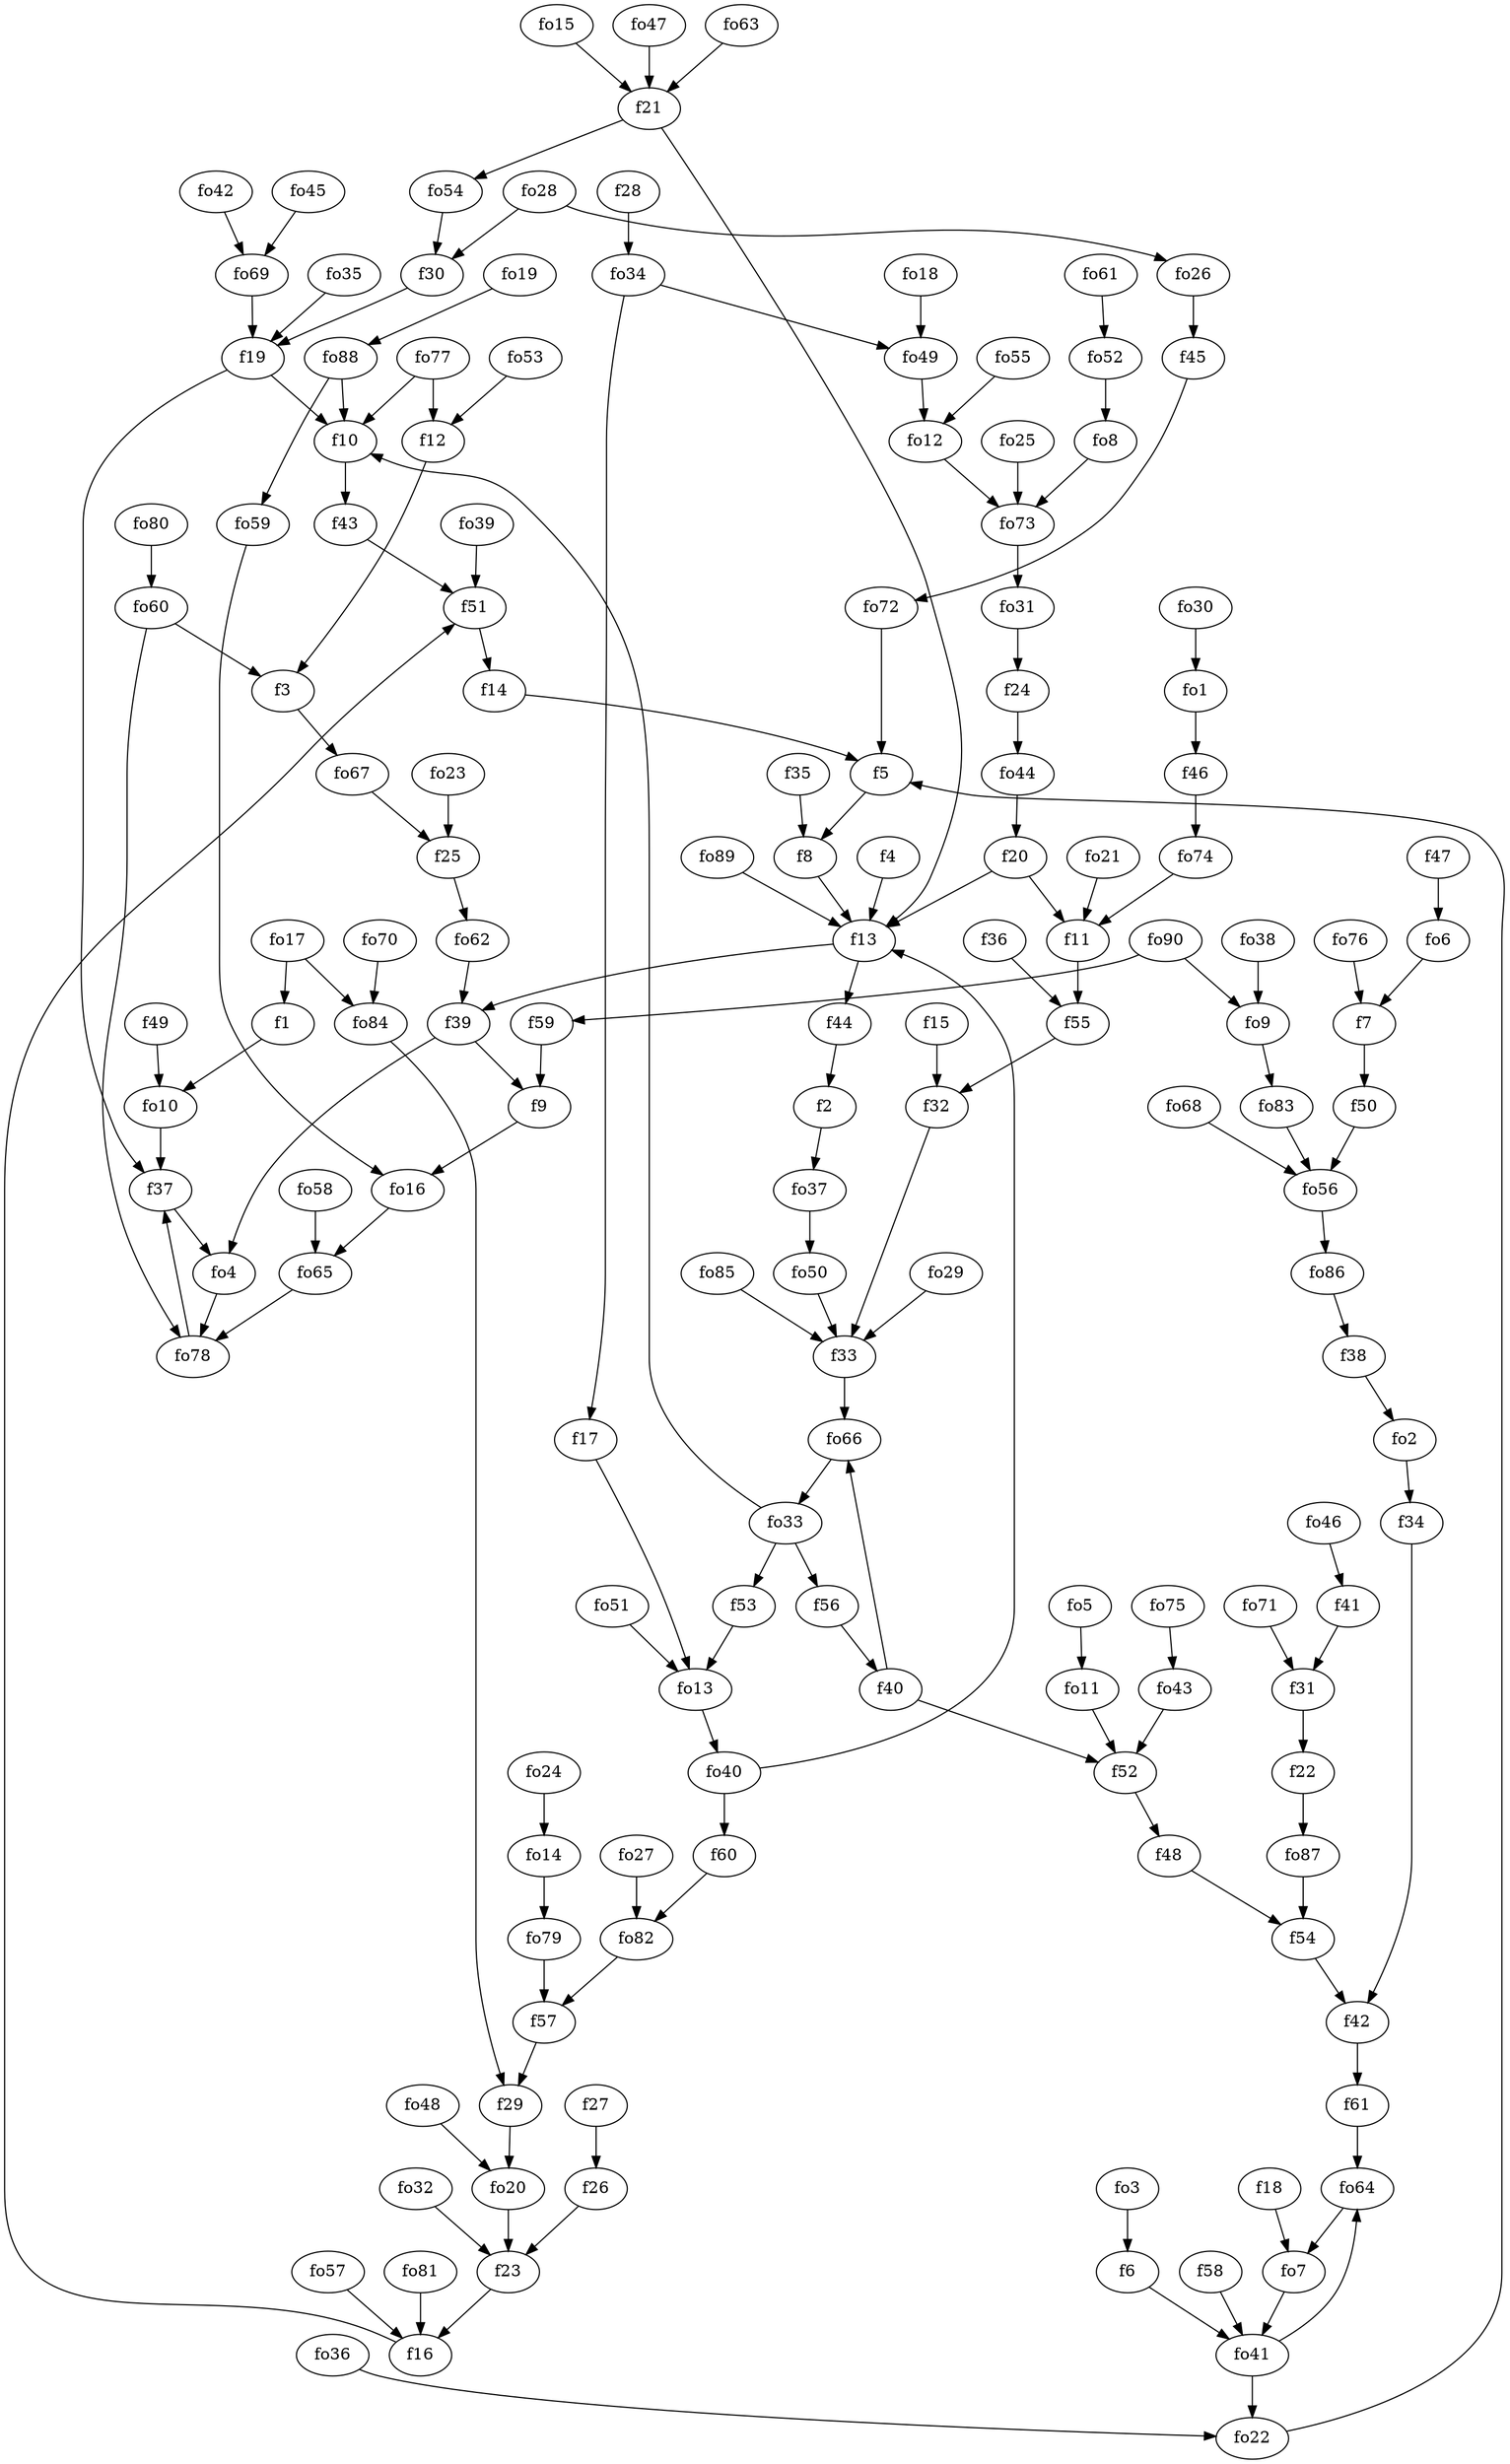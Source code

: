 strict digraph  {
f1;
f2;
f3;
f4;
f5;
f6;
f7;
f8;
f9;
f10;
f11;
f12;
f13;
f14;
f15;
f16;
f17;
f18;
f19;
f20;
f21;
f22;
f23;
f24;
f25;
f26;
f27;
f28;
f29;
f30;
f31;
f32;
f33;
f34;
f35;
f36;
f37;
f38;
f39;
f40;
f41;
f42;
f43;
f44;
f45;
f46;
f47;
f48;
f49;
f50;
f51;
f52;
f53;
f54;
f55;
f56;
f57;
f58;
f59;
f60;
f61;
fo1;
fo2;
fo3;
fo4;
fo5;
fo6;
fo7;
fo8;
fo9;
fo10;
fo11;
fo12;
fo13;
fo14;
fo15;
fo16;
fo17;
fo18;
fo19;
fo20;
fo21;
fo22;
fo23;
fo24;
fo25;
fo26;
fo27;
fo28;
fo29;
fo30;
fo31;
fo32;
fo33;
fo34;
fo35;
fo36;
fo37;
fo38;
fo39;
fo40;
fo41;
fo42;
fo43;
fo44;
fo45;
fo46;
fo47;
fo48;
fo49;
fo50;
fo51;
fo52;
fo53;
fo54;
fo55;
fo56;
fo57;
fo58;
fo59;
fo60;
fo61;
fo62;
fo63;
fo64;
fo65;
fo66;
fo67;
fo68;
fo69;
fo70;
fo71;
fo72;
fo73;
fo74;
fo75;
fo76;
fo77;
fo78;
fo79;
fo80;
fo81;
fo82;
fo83;
fo84;
fo85;
fo86;
fo87;
fo88;
fo89;
fo90;
f1 -> fo10  [weight=2];
f2 -> fo37  [weight=2];
f3 -> fo67  [weight=2];
f4 -> f13  [weight=2];
f5 -> f8  [weight=2];
f6 -> fo41  [weight=2];
f7 -> f50  [weight=2];
f8 -> f13  [weight=2];
f9 -> fo16  [weight=2];
f10 -> f43  [weight=2];
f11 -> f55  [weight=2];
f12 -> f3  [weight=2];
f13 -> f39  [weight=2];
f13 -> f44  [weight=2];
f14 -> f5  [weight=2];
f15 -> f32  [weight=2];
f16 -> f51  [weight=2];
f17 -> fo13  [weight=2];
f18 -> fo7  [weight=2];
f19 -> f10  [weight=2];
f19 -> f37  [weight=2];
f20 -> f11  [weight=2];
f20 -> f13  [weight=2];
f21 -> f13  [weight=2];
f21 -> fo54  [weight=2];
f22 -> fo87  [weight=2];
f23 -> f16  [weight=2];
f24 -> fo44  [weight=2];
f25 -> fo62  [weight=2];
f26 -> f23  [weight=2];
f27 -> f26  [weight=2];
f28 -> fo34  [weight=2];
f29 -> fo20  [weight=2];
f30 -> f19  [weight=2];
f31 -> f22  [weight=2];
f32 -> f33  [weight=2];
f33 -> fo66  [weight=2];
f34 -> f42  [weight=2];
f35 -> f8  [weight=2];
f36 -> f55  [weight=2];
f37 -> fo4  [weight=2];
f38 -> fo2  [weight=2];
f39 -> fo4  [weight=2];
f39 -> f9  [weight=2];
f40 -> f52  [weight=2];
f40 -> fo66  [weight=2];
f41 -> f31  [weight=2];
f42 -> f61  [weight=2];
f43 -> f51  [weight=2];
f44 -> f2  [weight=2];
f45 -> fo72  [weight=2];
f46 -> fo74  [weight=2];
f47 -> fo6  [weight=2];
f48 -> f54  [weight=2];
f49 -> fo10  [weight=2];
f50 -> fo56  [weight=2];
f51 -> f14  [weight=2];
f52 -> f48  [weight=2];
f53 -> fo13  [weight=2];
f54 -> f42  [weight=2];
f55 -> f32  [weight=2];
f56 -> f40  [weight=2];
f57 -> f29  [weight=2];
f58 -> fo41  [weight=2];
f59 -> f9  [weight=2];
f60 -> fo82  [weight=2];
f61 -> fo64  [weight=2];
fo1 -> f46  [weight=2];
fo2 -> f34  [weight=2];
fo3 -> f6  [weight=2];
fo4 -> fo78  [weight=2];
fo5 -> fo11  [weight=2];
fo6 -> f7  [weight=2];
fo7 -> fo41  [weight=2];
fo8 -> fo73  [weight=2];
fo9 -> fo83  [weight=2];
fo10 -> f37  [weight=2];
fo11 -> f52  [weight=2];
fo12 -> fo73  [weight=2];
fo13 -> fo40  [weight=2];
fo14 -> fo79  [weight=2];
fo15 -> f21  [weight=2];
fo16 -> fo65  [weight=2];
fo17 -> fo84  [weight=2];
fo17 -> f1  [weight=2];
fo18 -> fo49  [weight=2];
fo19 -> fo88  [weight=2];
fo20 -> f23  [weight=2];
fo21 -> f11  [weight=2];
fo22 -> f5  [weight=2];
fo23 -> f25  [weight=2];
fo24 -> fo14  [weight=2];
fo25 -> fo73  [weight=2];
fo26 -> f45  [weight=2];
fo27 -> fo82  [weight=2];
fo28 -> f30  [weight=2];
fo28 -> fo26  [weight=2];
fo29 -> f33  [weight=2];
fo30 -> fo1  [weight=2];
fo31 -> f24  [weight=2];
fo32 -> f23  [weight=2];
fo33 -> f56  [weight=2];
fo33 -> f53  [weight=2];
fo33 -> f10  [weight=2];
fo34 -> f17  [weight=2];
fo34 -> fo49  [weight=2];
fo35 -> f19  [weight=2];
fo36 -> fo22  [weight=2];
fo37 -> fo50  [weight=2];
fo38 -> fo9  [weight=2];
fo39 -> f51  [weight=2];
fo40 -> f60  [weight=2];
fo40 -> f13  [weight=2];
fo41 -> fo64  [weight=2];
fo41 -> fo22  [weight=2];
fo42 -> fo69  [weight=2];
fo43 -> f52  [weight=2];
fo44 -> f20  [weight=2];
fo45 -> fo69  [weight=2];
fo46 -> f41  [weight=2];
fo47 -> f21  [weight=2];
fo48 -> fo20  [weight=2];
fo49 -> fo12  [weight=2];
fo50 -> f33  [weight=2];
fo51 -> fo13  [weight=2];
fo52 -> fo8  [weight=2];
fo53 -> f12  [weight=2];
fo54 -> f30  [weight=2];
fo55 -> fo12  [weight=2];
fo56 -> fo86  [weight=2];
fo57 -> f16  [weight=2];
fo58 -> fo65  [weight=2];
fo59 -> fo16  [weight=2];
fo60 -> fo78  [weight=2];
fo60 -> f3  [weight=2];
fo61 -> fo52  [weight=2];
fo62 -> f39  [weight=2];
fo63 -> f21  [weight=2];
fo64 -> fo7  [weight=2];
fo65 -> fo78  [weight=2];
fo66 -> fo33  [weight=2];
fo67 -> f25  [weight=2];
fo68 -> fo56  [weight=2];
fo69 -> f19  [weight=2];
fo70 -> fo84  [weight=2];
fo71 -> f31  [weight=2];
fo72 -> f5  [weight=2];
fo73 -> fo31  [weight=2];
fo74 -> f11  [weight=2];
fo75 -> fo43  [weight=2];
fo76 -> f7  [weight=2];
fo77 -> f10  [weight=2];
fo77 -> f12  [weight=2];
fo78 -> f37  [weight=2];
fo79 -> f57  [weight=2];
fo80 -> fo60  [weight=2];
fo81 -> f16  [weight=2];
fo82 -> f57  [weight=2];
fo83 -> fo56  [weight=2];
fo84 -> f29  [weight=2];
fo85 -> f33  [weight=2];
fo86 -> f38  [weight=2];
fo87 -> f54  [weight=2];
fo88 -> fo59  [weight=2];
fo88 -> f10  [weight=2];
fo89 -> f13  [weight=2];
fo90 -> fo9  [weight=2];
fo90 -> f59  [weight=2];
}

